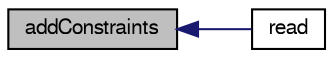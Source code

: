 digraph "addConstraints"
{
  bgcolor="transparent";
  edge [fontname="FreeSans",fontsize="10",labelfontname="FreeSans",labelfontsize="10"];
  node [fontname="FreeSans",fontsize="10",shape=record];
  rankdir="LR";
  Node1 [label="addConstraints",height=0.2,width=0.4,color="black", fillcolor="grey75", style="filled" fontcolor="black"];
  Node1 -> Node2 [dir="back",color="midnightblue",fontsize="10",style="solid",fontname="FreeSans"];
  Node2 [label="read",height=0.2,width=0.4,color="black",URL="$a02260.html#a6ce0c64db98eb6144d363dbfc86104eb",tooltip="Read coefficients dictionary and update system parameters,. "];
}
